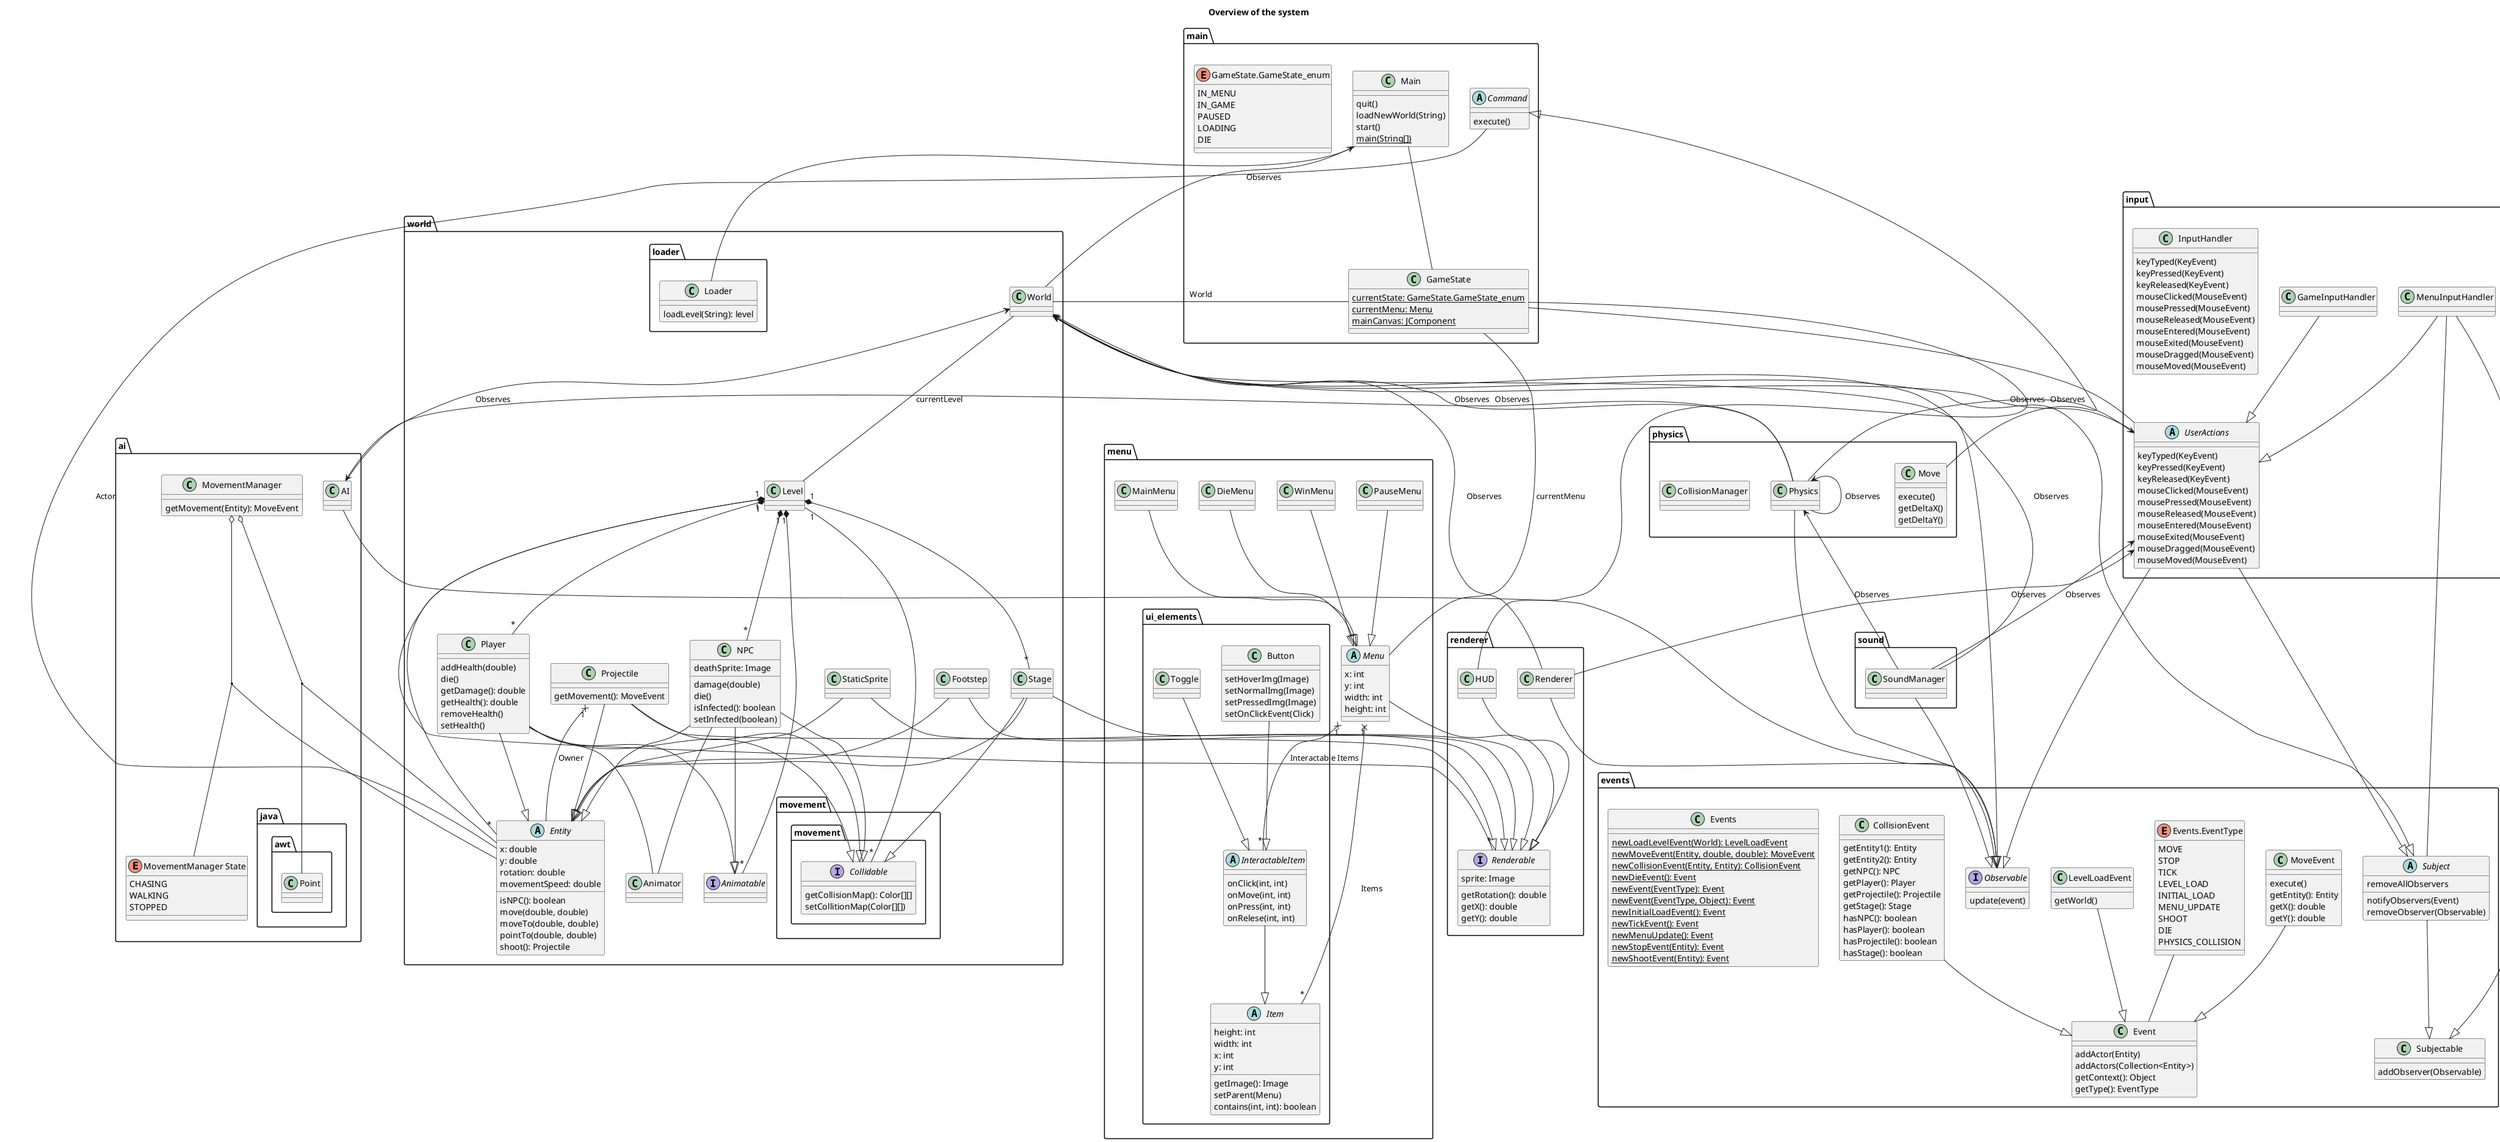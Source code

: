 @startuml
title "Overview of the system"
main.Main         <--  world.World:         Observes
world.World       <--  input.UserActions:   Observes
world.World       <--  physics.Physics:     Observes
world.World       <--  ai.AI:               Observes
world.World       <--  sound.SoundManager:  Observes
world.World       <--  renderer.Renderer:   Observes
ai.AI             <--  physics.Physics:     Observes
physics.Physics   <--  sound.SoundManager:  Observes
physics.Physics   <--  physics.Physics:     Observes
input.UserActions <--  sound.SoundManager:  Observes
input.UserActions <--  physics.Physics:     Observes
input.UserActions <--  renderer.Renderer:   Observes

package main {
    world.World -- GameState: World
    Command -- world.Entity: Actor
    Main -- GameState

    abstract class Command {
        execute()
    }
    class GameState {
        {static} currentState: GameState.GameState_enum
        {static} currentMenu: Menu
        {static} mainCanvas: JComponent
    }
    class Main {
        quit()
        loadNewWorld(String)
        start()
        {static} main(String[])
    }
    enum "GameState.GameState_enum" as GS {
        IN_MENU
        IN_GAME
        PAUSED
        LOADING
        DIE
    }
}
package events {
    Subject --|> Subjectable

    LevelLoadEvent --|> Event
    CollisionEvent --|> Event
    MoveEvent --|> Event

    world.World --|> Subject
    input.UserActions --|> Subject
    input.MenuInputHandler -- Subject
    input.MenuInputHandler --|> Subjectable

    input.UserActions --|> Observable
    world.World --|> Observable
    ai.AI --|> Observable
    sound.SoundManager --|> Observable
    renderer.Renderer --|> Observable
    physics.Physics --|> Observable

    EventType -- Event

    class Subjectable {
        addObserver(Observable)
    }

    abstract class Subject {
        notifyObservers(Event)
        removeObserver(Observable)
        removeAllObservers
    }
    interface Observable {
        update(event)
    }
    class Event {
        addActor(Entity)
        addActors(Collection<Entity>)
        getContext(): Object
        getType(): EventType
    }
    class Events {
        {static} newLoadLevelEvent(World): LevelLoadEvent
        {static} newMoveEvent(Entity, double, double): MoveEvent
        {static} newCollisionEvent(Entity, Entity): CollisionEvent
        {static} newDieEvent(): Event
        {static} newEvent(EventType): Event
        {static} newEvent(EventType, Object): Event
        {static} newInitialLoadEvent(): Event
        {static} newTickEvent(): Event
        {static} newMenuUpdate(): Event
        {static} newStopEvent(Entity): Event
        {static} newShootEvent(Entity): Event
    }
    enum "Events.EventType" as EventType {
        MOVE
        STOP
        TICK
        LEVEL_LOAD
        INITIAL_LOAD
        MENU_UPDATE
        SHOOT
        DIE
        PHYSICS_COLLISION
    }

    class LevelLoadEvent {
        getWorld()
    }
    class MoveEvent {
        execute()
        getEntity(): Entity
        getX(): double
        getY(): double
    }
    class CollisionEvent {
        getEntity1(): Entity
        getEntity2(): Entity
        getNPC(): NPC
        getPlayer(): Player
        getProjectile(): Projectile
        getStage(): Stage
        hasNPC(): boolean
        hasPlayer(): boolean
        hasProjectile(): boolean
        hasStage(): boolean
    }
}

package input {
    MenuInputHandler --|> UserActions

    GameInputHandler --|> UserActions

    main.GameState -- UserActions

    class GameInputHandler {

    }
    class MenuInputHandler {

    }
    class InputHandler {
        keyTyped(KeyEvent)
        keyPressed(KeyEvent)
        keyReleased(KeyEvent)
        mouseClicked(MouseEvent)
        mousePressed(MouseEvent)
        mouseReleased(MouseEvent)
        mouseEntered(MouseEvent)
        mouseExited(MouseEvent)
        mouseDragged(MouseEvent)
        mouseMoved(MouseEvent)
    }
    abstract class UserActions {
        keyTyped(KeyEvent)
        keyPressed(KeyEvent)
        keyReleased(KeyEvent)
        mouseClicked(MouseEvent)
        mousePressed(MouseEvent)
        mouseReleased(MouseEvent)
        mouseEntered(MouseEvent)
        mouseExited(MouseEvent)
        mouseDragged(MouseEvent)
        mouseMoved(MouseEvent)
    }
}

package sound {
    class SoundManager
}

package renderer {
    main.GameState -- HUD
    HUD --|> Renderable

    class HUD {

    }
    class Renderer {

    }
    interface Renderable {
        sprite: Image
        getRotation(): double
        getX(): double
        getY(): double
    }
}

package physics {
    Move --|> main.Command

    class Physics {

    }
    class Move {
        execute()
        getDeltaX()
        getDeltaY()
    }
    class CollisionManager {

    }
}

package ai {
    MovementManager o-- MMS
    MovementManager o-- java.awt.Point
    (MovementManager, MMS) -- world.Entity
    (MovementManager, java.awt.Point) -- world.Entity

    class AI {

    }
    class MovementManager {
        getMovement(Entity): MoveEvent
    }
    ' I im pretty sure these arent used
    enum "MovementManager State" as MMS {
        CHASING
        WALKING
        STOPPED
    }
}

package menu {
    main.GameState -- Menu: currentMenu

    MainMenu --|> Menu
    PauseMenu --|> Menu
    WinMenu --|> Menu
    DieMenu --|> Menu
    Menu --|> renderer.Renderable

    abstract class Menu {
        x: int
        y: int
        width: int
        height: int
    }
    class MainMenu {

    }
    class PauseMenu {

    }
    class WinMenu {

    }
    class DieMenu {

    }

    package ui_elements {
        Menu "1" x-- "*" Item: Items
        Menu "1" x-- "*" InteractableItem: Interactable Items

        InteractableItem --|> Item
        Button --|> InteractableItem
        Toggle --|> InteractableItem
        abstract class Item {
            height: int
            width: int
            x: int
            y: int
            getImage(): Image
            setParent(Menu)
            contains(int, int): boolean

        }
        abstract class InteractableItem {
            onClick(int, int)
            onMove(int, int)
            onPress(int, int)
            onRelese(int, int)
        }
        class Button {
            setHoverImg(Image)
            setNormalImg(Image)
            setPressedImg(Image)
            setOnClickEvent(Click)
        }
        class Toggle {

        }
    }
}

package world {
    Footstep --|> Entity
    Footstep --|> renderer.Renderable

    NPC --|> Entity
    NPC --|> Animatable
    NPC -- Animator

    Player --|> Entity
    Player --|> Animatable
    Player -- Animator

    Projectile --|> Entity
    Projectile "1" x-- Entity: Owner
    Projectile --|> renderer.Renderable

    Stage --|> Entity
    Stage --|> renderer.Renderable

    StaticSprite --|> Entity
    StaticSprite --|> renderer.Renderable

    Level "1" *-- "*" Entity
    Level "1" *-- "*" renderer.Renderable
    Level "1" *-- "*" Animatable
    Level "1" *-- "*" NPC
    Level "1" *-- "*" Player
    Level "1" *-- "*" Stage

    World -- Level: currentLevel


    interface Animatable {

    }
    class Animator {

    }
    abstract class Entity {
        x: double
        y: double
        rotation: double
        movementSpeed: double
        isNPC(): boolean
        move(double, double)
        moveTo(double, double)
        pointTo(double, double)
        shoot(): Projectile
    }
    class Footstep {

    }
    class Level {

    }
    class NPC {
        deathSprite: Image
        damage(double)
        die()
        isInfected(): boolean
        setInfected(boolean)
    }
    class Player {
        addHealth(double)
        die()
        getDamage(): double
        getHealth(): double
        removeHealth()
        setHealth()
    }
    class Projectile {
        getMovement(): MoveEvent
    }
    class Stage {

    }
    class StaticSprite {

    }
    class World {

    }

    package loader {
        main.Main -- Loader
        class Loader {
            loadLevel(String): level
        }
        'class Saver {
        '    Not Implemented
        '}
    }
    package movement {
        world.Projectile --|> movement.Collidable
        world.NPC --|> movement.Collidable
        world.Player --|> movement.Collidable
        world.Stage --|> movement.Collidable
        world.Level "1" -- "*" movement.Collidable

        interface movement.Collidable {
            getCollisionMap(): Color[][]
            setCollitionMap(Color[][])
        }
        'class Collider {
        ' Not used or implemented
        '}
        'class MovementNode {
        '
        '}
    }
}
@enduml